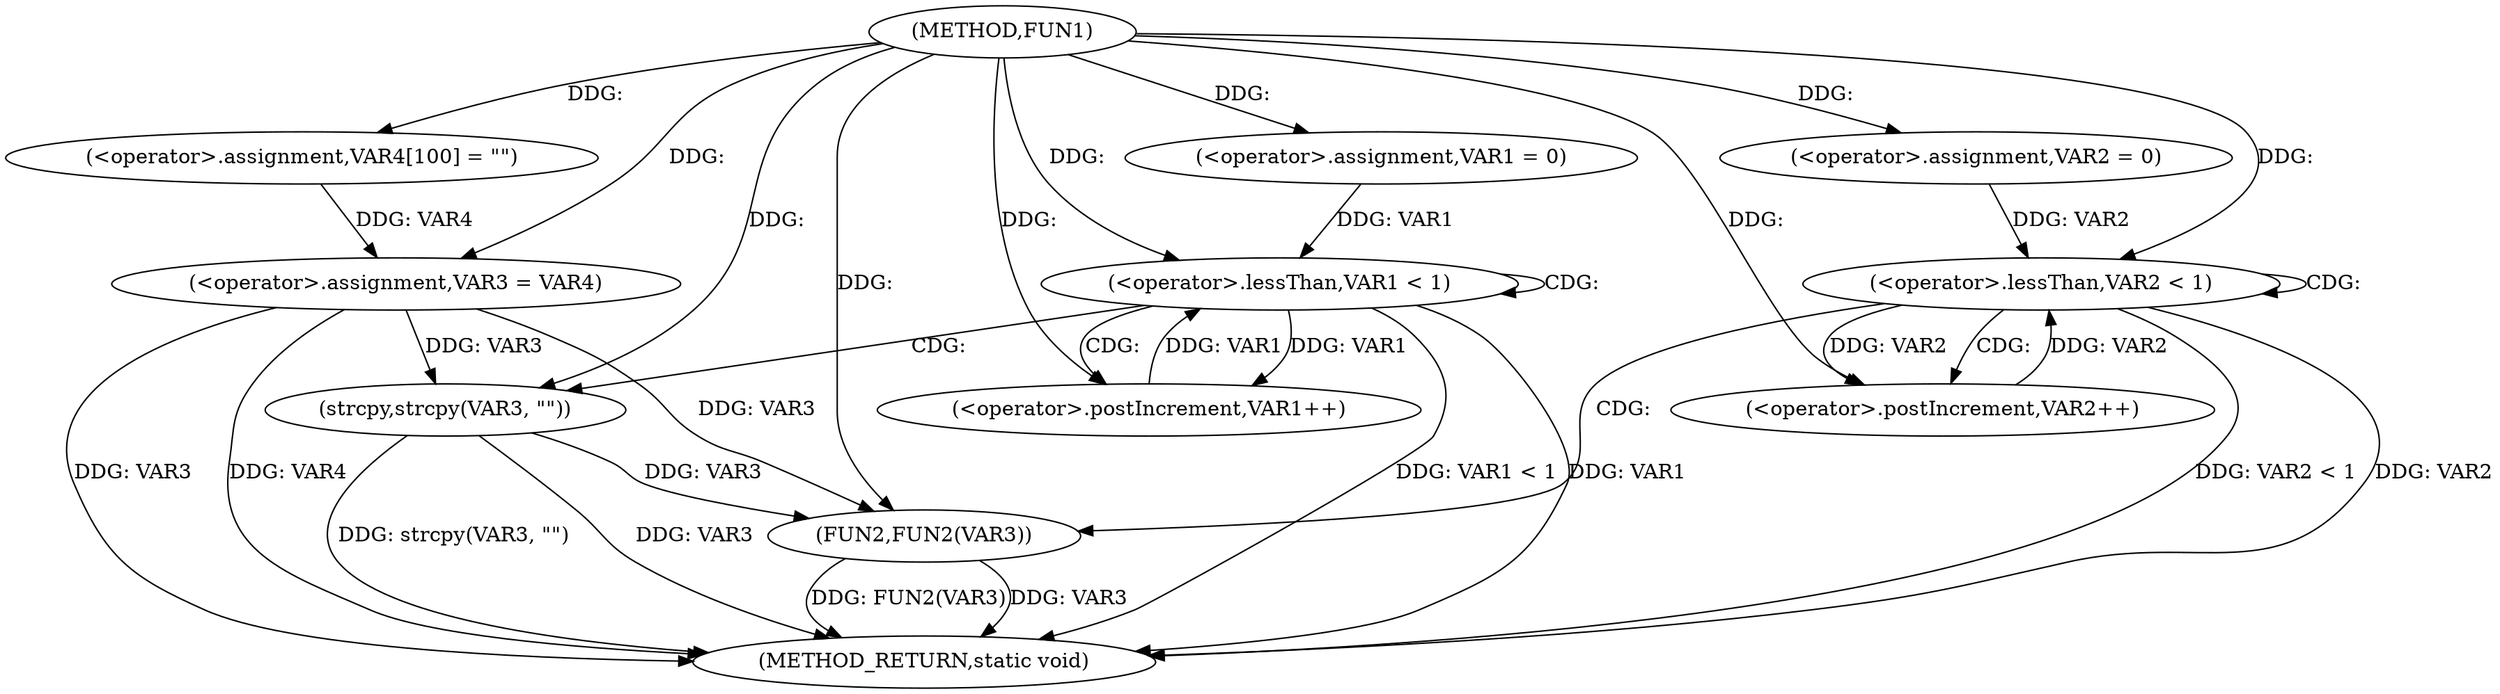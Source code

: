 digraph FUN1 {  
"1000100" [label = "(METHOD,FUN1)" ]
"1000137" [label = "(METHOD_RETURN,static void)" ]
"1000106" [label = "(<operator>.assignment,VAR4[100] = \"\")" ]
"1000109" [label = "(<operator>.assignment,VAR3 = VAR4)" ]
"1000113" [label = "(<operator>.assignment,VAR1 = 0)" ]
"1000116" [label = "(<operator>.lessThan,VAR1 < 1)" ]
"1000119" [label = "(<operator>.postIncrement,VAR1++)" ]
"1000122" [label = "(strcpy,strcpy(VAR3, \"\"))" ]
"1000126" [label = "(<operator>.assignment,VAR2 = 0)" ]
"1000129" [label = "(<operator>.lessThan,VAR2 < 1)" ]
"1000132" [label = "(<operator>.postIncrement,VAR2++)" ]
"1000135" [label = "(FUN2,FUN2(VAR3))" ]
  "1000116" -> "1000137"  [ label = "DDG: VAR1"] 
  "1000129" -> "1000137"  [ label = "DDG: VAR2 < 1"] 
  "1000129" -> "1000137"  [ label = "DDG: VAR2"] 
  "1000122" -> "1000137"  [ label = "DDG: VAR3"] 
  "1000135" -> "1000137"  [ label = "DDG: FUN2(VAR3)"] 
  "1000109" -> "1000137"  [ label = "DDG: VAR3"] 
  "1000135" -> "1000137"  [ label = "DDG: VAR3"] 
  "1000122" -> "1000137"  [ label = "DDG: strcpy(VAR3, \"\")"] 
  "1000109" -> "1000137"  [ label = "DDG: VAR4"] 
  "1000116" -> "1000137"  [ label = "DDG: VAR1 < 1"] 
  "1000100" -> "1000106"  [ label = "DDG: "] 
  "1000106" -> "1000109"  [ label = "DDG: VAR4"] 
  "1000100" -> "1000109"  [ label = "DDG: "] 
  "1000100" -> "1000113"  [ label = "DDG: "] 
  "1000113" -> "1000116"  [ label = "DDG: VAR1"] 
  "1000119" -> "1000116"  [ label = "DDG: VAR1"] 
  "1000100" -> "1000116"  [ label = "DDG: "] 
  "1000116" -> "1000119"  [ label = "DDG: VAR1"] 
  "1000100" -> "1000119"  [ label = "DDG: "] 
  "1000109" -> "1000122"  [ label = "DDG: VAR3"] 
  "1000100" -> "1000122"  [ label = "DDG: "] 
  "1000100" -> "1000126"  [ label = "DDG: "] 
  "1000126" -> "1000129"  [ label = "DDG: VAR2"] 
  "1000132" -> "1000129"  [ label = "DDG: VAR2"] 
  "1000100" -> "1000129"  [ label = "DDG: "] 
  "1000129" -> "1000132"  [ label = "DDG: VAR2"] 
  "1000100" -> "1000132"  [ label = "DDG: "] 
  "1000122" -> "1000135"  [ label = "DDG: VAR3"] 
  "1000109" -> "1000135"  [ label = "DDG: VAR3"] 
  "1000100" -> "1000135"  [ label = "DDG: "] 
  "1000116" -> "1000116"  [ label = "CDG: "] 
  "1000116" -> "1000119"  [ label = "CDG: "] 
  "1000116" -> "1000122"  [ label = "CDG: "] 
  "1000129" -> "1000132"  [ label = "CDG: "] 
  "1000129" -> "1000129"  [ label = "CDG: "] 
  "1000129" -> "1000135"  [ label = "CDG: "] 
}
